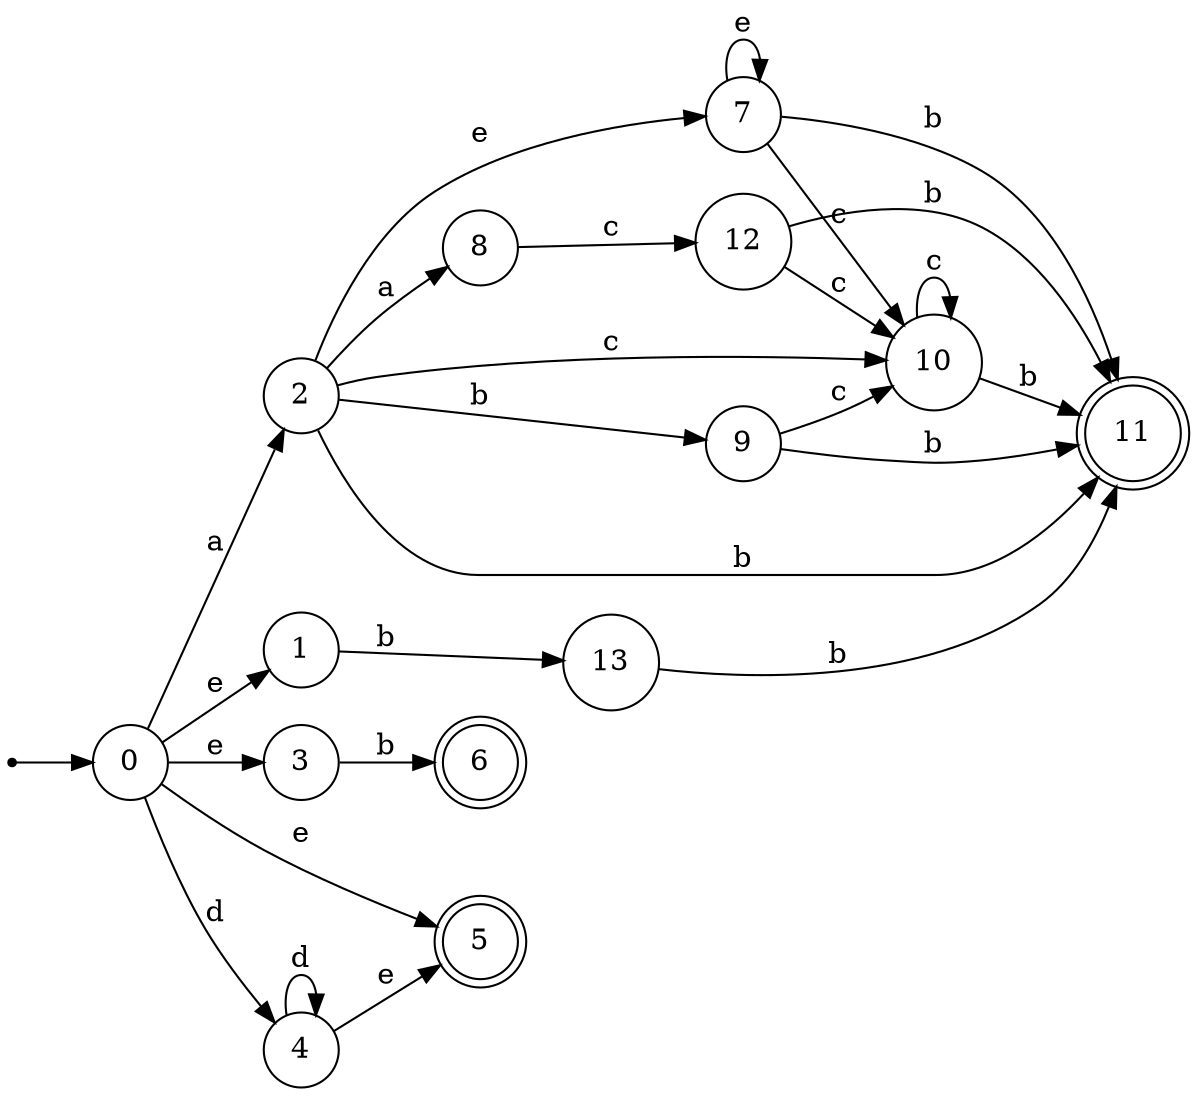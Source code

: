 digraph finite_state_machine {
rankdir=LR;
size="20,20";
node [shape = point]; "dummy0"
node [shape = circle]; "0";
"dummy0" -> "0";
node [shape = circle]; "1";
node [shape = circle]; "2";
node [shape = circle]; "3";
node [shape = circle]; "4";
node [shape = doublecircle]; "5";node [shape = doublecircle]; "6";node [shape = circle]; "7";
node [shape = circle]; "8";
node [shape = circle]; "9";
node [shape = circle]; "10";
node [shape = doublecircle]; "11";node [shape = circle]; "12";
node [shape = circle]; "13";
"0" -> "1" [label = "e"];
 "0" -> "3" [label = "e"];
 "0" -> "5" [label = "e"];
 "0" -> "2" [label = "a"];
 "0" -> "4" [label = "d"];
 "4" -> "4" [label = "d"];
 "4" -> "5" [label = "e"];
 "3" -> "6" [label = "b"];
 "2" -> "7" [label = "e"];
 "2" -> "8" [label = "a"];
 "2" -> "9" [label = "b"];
 "2" -> "11" [label = "b"];
 "2" -> "10" [label = "c"];
 "10" -> "10" [label = "c"];
 "10" -> "11" [label = "b"];
 "9" -> "10" [label = "c"];
 "9" -> "11" [label = "b"];
 "8" -> "12" [label = "c"];
 "12" -> "10" [label = "c"];
 "12" -> "11" [label = "b"];
 "7" -> "7" [label = "e"];
 "7" -> "10" [label = "c"];
 "7" -> "11" [label = "b"];
 "1" -> "13" [label = "b"];
 "13" -> "11" [label = "b"];
 }
